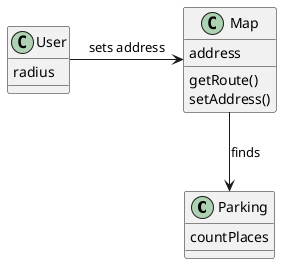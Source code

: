 @startuml

class Parking {
    countPlaces
}

class User {
    radius
}

class Map{
    address
    getRoute()
    setAddress()
}

User -> Map : sets address
Map --> Parking : finds
@enduml
